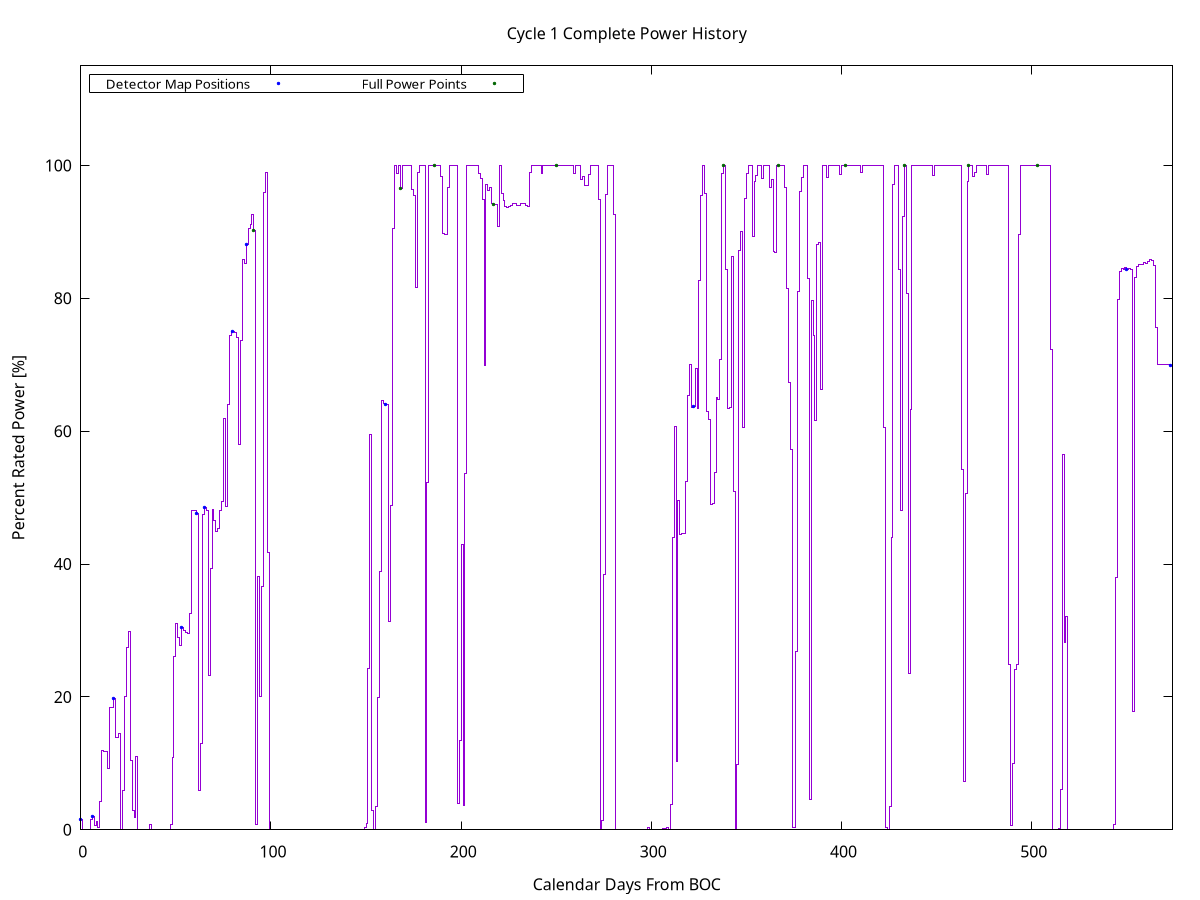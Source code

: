 set terminal pdf
set key noautotitle font ",10" box top left width -2 horizontal
set title 'Cycle 1 Complete Power History'
set output 'cycle1powerhist.pdf'
set xrange [0.0:574.0]
set yrange [0:115]
set xlabel 'Calendar Days From BOC'
set ylabel 'Percent Rated Power [%]'
plot '-' using 1:2 with steps, '-' using 1:2 with points title 'Detector Map Positions' pt 7 lc rgb "blue" ps 0.4, '-' using 1:2 with points title 'Full Power Points' pt 7 lc rgb "#006400" ps 0.4
0.0 1.598205
1.0 0.0
2.0 0.0
3.0 0.0
4.0 0.0
5.0 1.525355
6.0 1.99135
7.0 0.6898523
8.0 1.281925
9.0 0.2943523
10.0 4.23386
11.0 11.97187
12.0 11.73
14.0 9.171273
15.0 18.41759
17.0 19.81665
18.0 13.9005
20.0 14.43885
21.0 0.0
22.0 5.938501
23.0 20.01193
24.0 27.43808
25.0 29.822
26.0 10.39601
27.0 2.974145
28.0 1.782045
29.0 10.95948
30.0 0.0
31.0 0.0
32.0 0.0
33.0 0.0
34.0 0.0
35.0 0.0
36.0 0.7329198
37.0 0.0
40.0 0.0
41.0 0.0
44.0 0.0
45.0 0.0
46.0 0.0
47.0 0.7483967
48.0 10.81562
49.0 26.01002
50.0 31.04997
51.0 28.97725
52.0 27.73991
53.0 30.51975
54.0 30.05231
55.0 29.63219
56.0 29.5247
57.0 32.51305
58.0 48.02448
59.0 48.06892
60.0 47.99367
61.0 47.56118
62.0 5.857397
63.0 12.93516
64.0 47.394
65.0 48.53383
66.0 48.0434
67.0 23.20405
68.0 39.33459
69.0 48.18467
70.0 46.56192
71.0 44.89457
72.0 45.31305
73.0 48.04033
74.0 49.42733
75.0 61.86532
76.0 48.67527
77.0 63.97869
78.0 74.45881
79.0 74.9779
80.0 74.9779
81.0 74.8779
82.0 74.10209
83.0 57.92496
84.0 73.65544
85.0 85.9185
86.0 85.24719
87.0 88.05773
88.0 90.56831
89.0 91.11437
90.0 92.57048
91.0 90.2395
92.0 0.7391398
93.0 38.13273
94.0 20.08104
95.0 36.62518
96.0 95.98182
97.0 98.98721
98.0 41.77224
99.0 0.0
109.0 0.0
110.0 0.0
111.0 0.0
112.0 0.0
113.0 0.0
114.0 0.0
115.0 0.0
116.0 0.0
117.0 0.0
118.0 0.0
119.0 0.0
120.0 0.0
121.0 0.0
122.0 0.0
123.0 0.0
124.0 0.0
125.0 0.0
126.0 0.0
127.0 0.0
128.0 0.0
129.0 0.0
130.0 0.0
131.0 0.0
132.0 0.0
133.0 0.0
134.0 0.0
135.0 0.0
136.0 0.0
137.0 0.0
138.0 0.0
139.0 0.0
140.0 0.0
141.0 0.0
142.0 0.0
143.0 0.0
144.0 0.0
145.0 0.0
146.0 0.0
147.0 0.0
148.0 0.0
149.0 0.3006584
150.0 0.9761743
151.0 24.21784
152.0 59.47511
153.0 2.952592
154.0 0.0
155.0 3.547795
156.0 19.8735
157.0 38.82519
158.0 64.64112
159.0 64.15624
160.0 63.97426
161.0 64.09499
162.0 31.40087
163.0 48.88891
164.0 90.55626
165.0 100.0
166.0 98.82449
167.0 100.0
168.0 96.49099
169.0 100.0
170.0 100.0
171.0 100.0
172.0 100.0
173.0 100.0
174.0 96.46134
175.0 95.41942
176.0 81.7012
177.0 98.94163
178.0 100.0
179.0 100.0
180.0 100.0
181.0 1.129601
182.0 52.31041
183.0 100.0
184.0 100.0
185.0 100.0
186.0 100.0
187.0 100.0
188.0 100.0
189.0 98.37404
190.0 89.69978
191.0 89.60547
192.0 89.58149
193.0 96.70304
194.0 100.0
195.0 100.0
196.0 100.0
197.0 100.0
198.0 3.976114
199.0 13.40937
200.0 42.87169
201.0 3.728791
202.0 53.61765
203.0 100.0
204.0 100.0
205.0 100.0
206.0 100.0
207.0 100.0
208.0 100.0
209.0 98.82697
210.0 97.99691
211.0 94.94839
212.0 69.84204
213.0 97.17027
214.0 96.23226
215.0 96.76216
216.0 94.28584
217.0 94.10001
218.0 94.07471
219.0 90.81166
220.0 100.0
221.0 95.80616
222.0 94.67184
223.0 93.86022
224.0 93.74527
225.0 93.8454
226.0 93.98118
227.0 94.29606
228.0 94.23485
229.0 94.04937
230.0 93.95251
231.0 94.2846
232.0 94.27705
233.0 94.27705
234.0 94.03657
235.0 93.90402
236.0 98.9791
237.0 100.0
238.0 100.0
239.0 100.0
240.0 100.0
241.0 100.0
242.0 98.81778
243.0 100.0
244.0 100.0
245.0 100.0
246.0 100.0
247.0 100.0
248.0 100.0
249.0 100.0
250.0 100.0
251.0 100.0
252.0 100.0
253.0 100.0
254.0 100.0
255.0 100.0
256.0 100.0
257.0 100.0
258.0 100.0
259.0 98.78414
260.0 100.0
261.0 100.0
262.0 100.0
263.0 97.85418
264.0 98.37626
265.0 96.94633
266.0 96.94795
267.0 98.6559
268.0 100.0
269.0 100.0
270.0 100.0
271.0 100.0
272.0 94.90714
273.0 0.0
274.0 1.452518
275.0 38.46955
276.0 95.68646
277.0 100.0
278.0 100.0
279.0 100.0
280.0 92.6701
281.0 0.0
293.0 0.0
294.0 0.0
295.0 0.0
296.0 0.0
297.0 0.0
298.0 0.2956047
299.0 0.0
300.0 0.0
301.0 0.0
302.0 0.0
303.0 0.0
304.0 0.0
305.0 0.0
306.0 0.2171623
307.0 0.2155666
308.0 0.3187694
309.0 0.0
310.0 3.73967
311.0 44.04789
312.0 60.67588
313.0 10.27652
314.0 49.60738
315.0 44.51148
316.0 44.56067
317.0 44.64021
318.0 52.38763
319.0 65.35759
320.0 69.99208
321.0 63.58377
322.0 63.76304
323.0 69.50335
324.0 63.39916
325.0 82.67466
326.0 95.47998
327.0 100.0
328.0 95.82939
329.0 62.96666
330.0 61.83559
331.0 48.94417
332.0 49.11927
333.0 53.71113
334.0 65.02349
335.0 64.82464
336.0 70.7858
337.0 98.8334
338.0 100.0
339.0 84.31317
340.0 63.39652
341.0 63.50915
342.0 86.33076
343.0 50.97948
344.0 0.0
345.0 9.830309
346.0 87.27898
347.0 90.12903
348.0 60.50211
349.0 95.08251
350.0 98.80385
351.0 100.0
352.0 100.0
353.0 89.31088
354.0 97.57434
355.0 98.55468
356.0 100.0
357.0 100.0
358.0 98.11169
359.0 100.0
360.0 100.0
361.0 100.0
362.0 96.67578
363.0 97.90964
364.0 87.08882
365.0 86.84571
366.0 100.0
367.0 100.0
368.0 100.0
369.0 100.0
370.0 96.71779
371.0 81.41105
372.0 67.32294
373.0 57.28767
374.0 0.3227999
375.0 0.3327006
376.0 26.86367
377.0 81.08949
378.0 96.10172
379.0 98.2148
380.0 100.0
381.0 100.0
382.0 83.04613
383.0 4.580597
384.0 79.64319
385.0 74.34974
386.0 61.61818
387.0 88.12382
388.0 88.46412
389.0 66.25931
390.0 100.0
391.0 100.0
392.0 98.16981
393.0 100.0
394.0 100.0
395.0 100.0
396.0 100.0
397.0 100.0
398.0 100.0
399.0 98.63324
400.0 100.0
401.0 100.0
402.0 100.0
403.0 100.0
404.0 100.0
405.0 100.0
406.0 100.0
407.0 100.0
408.0 100.0
409.0 100.0
410.0 98.87892
411.0 100.0
412.0 100.0
413.0 100.0
414.0 100.0
415.0 100.0
416.0 100.0
417.0 100.0
418.0 100.0
419.0 100.0
420.0 100.0
421.0 100.0
422.0 60.5432
423.0 0.3918996
424.0 0.0
425.0 3.494577
426.0 43.93417
427.0 97.20214
428.0 100.0
429.0 100.0
430.0 84.31916
431.0 48.11786
432.0 92.29239
433.0 100.0
434.0 80.78107
435.0 23.55258
436.0 63.34274
437.0 100.0
438.0 100.0
439.0 100.0
440.0 100.0
441.0 100.0
442.0 100.0
443.0 100.0
444.0 100.0
445.0 100.0
446.0 100.0
447.0 100.0
448.0 98.54513
449.0 100.0
450.0 100.0
451.0 100.0
452.0 100.0
453.0 100.0
454.0 100.0
455.0 100.0
456.0 100.0
457.0 100.0
458.0 100.0
459.0 100.0
460.0 100.0
461.0 100.0
462.0 100.0
463.0 54.25467
464.0 7.305957
465.0 50.61584
466.0 97.55055
467.0 100.0
468.0 100.0
469.0 98.41926
470.0 98.90977
471.0 100.0
472.0 100.0
473.0 100.0
474.0 100.0
475.0 100.0
476.0 98.58791
477.0 100.0
478.0 100.0
479.0 100.0
480.0 100.0
481.0 100.0
482.0 100.0
483.0 100.0
484.0 100.0
485.0 100.0
486.0 100.0
487.0 100.0
488.0 24.88892
489.0 0.6542093
490.0 10.04775
491.0 24.08373
492.0 24.91627
493.0 89.66171
494.0 100.0
495.0 100.0
496.0 100.0
497.0 100.0
498.0 100.0
499.0 100.0
500.0 100.0
501.0 100.0
502.0 100.0
503.0 100.0
504.0 100.0
505.0 100.0
506.0 100.0
509.0 100.0
510.0 72.23968
511.0 0.0
512.0 0.0
513.0 0.0
514.0 0.2515826
515.0 6.078875
516.0 56.49043
517.0 28.24441
518.0 32.17878
519.0 0.0
535.0 0.0
536.0 0.0
537.0 0.0
538.0 0.0
539.0 0.0
540.0 0.0
541.0 0.0
542.0 0.0
543.0 0.8671991
544.0 37.92946
545.0 79.81525
546.0 84.06801
547.0 84.50128
548.0 84.41559
549.0 84.65971
550.0 84.38561
551.0 84.4881
552.0 84.30832
553.0 17.87034
554.0 83.14645
555.0 84.85286
556.0 85.14437
557.0 85.15329
558.0 85.16191
559.0 85.40618
560.0 85.27318
561.0 85.5179
562.0 85.85686
563.0 85.72363
564.0 84.97802
565.0 75.64923
566.0 70.0
567.0 70.0
573.0 69.93722
574.0 5.705946
end
0.0 1.598205
6.0 1.99135
17.0 19.81665
53.0 30.51975
61.0 47.56118
65.0 48.53383
80.0 74.9779
87.0 88.05773
160.0 63.97426
322.0 63.76304
550.0 84.38561
573.0 69.93722
end
91.0 90.2395
168.0 96.49099
186.0 100.0
217.0 94.10001
250.0 100.0
338.0 100.0
367.0 100.0
402.0 100.0
433.0 100.0
467.0 100.0
503.0 100.0
